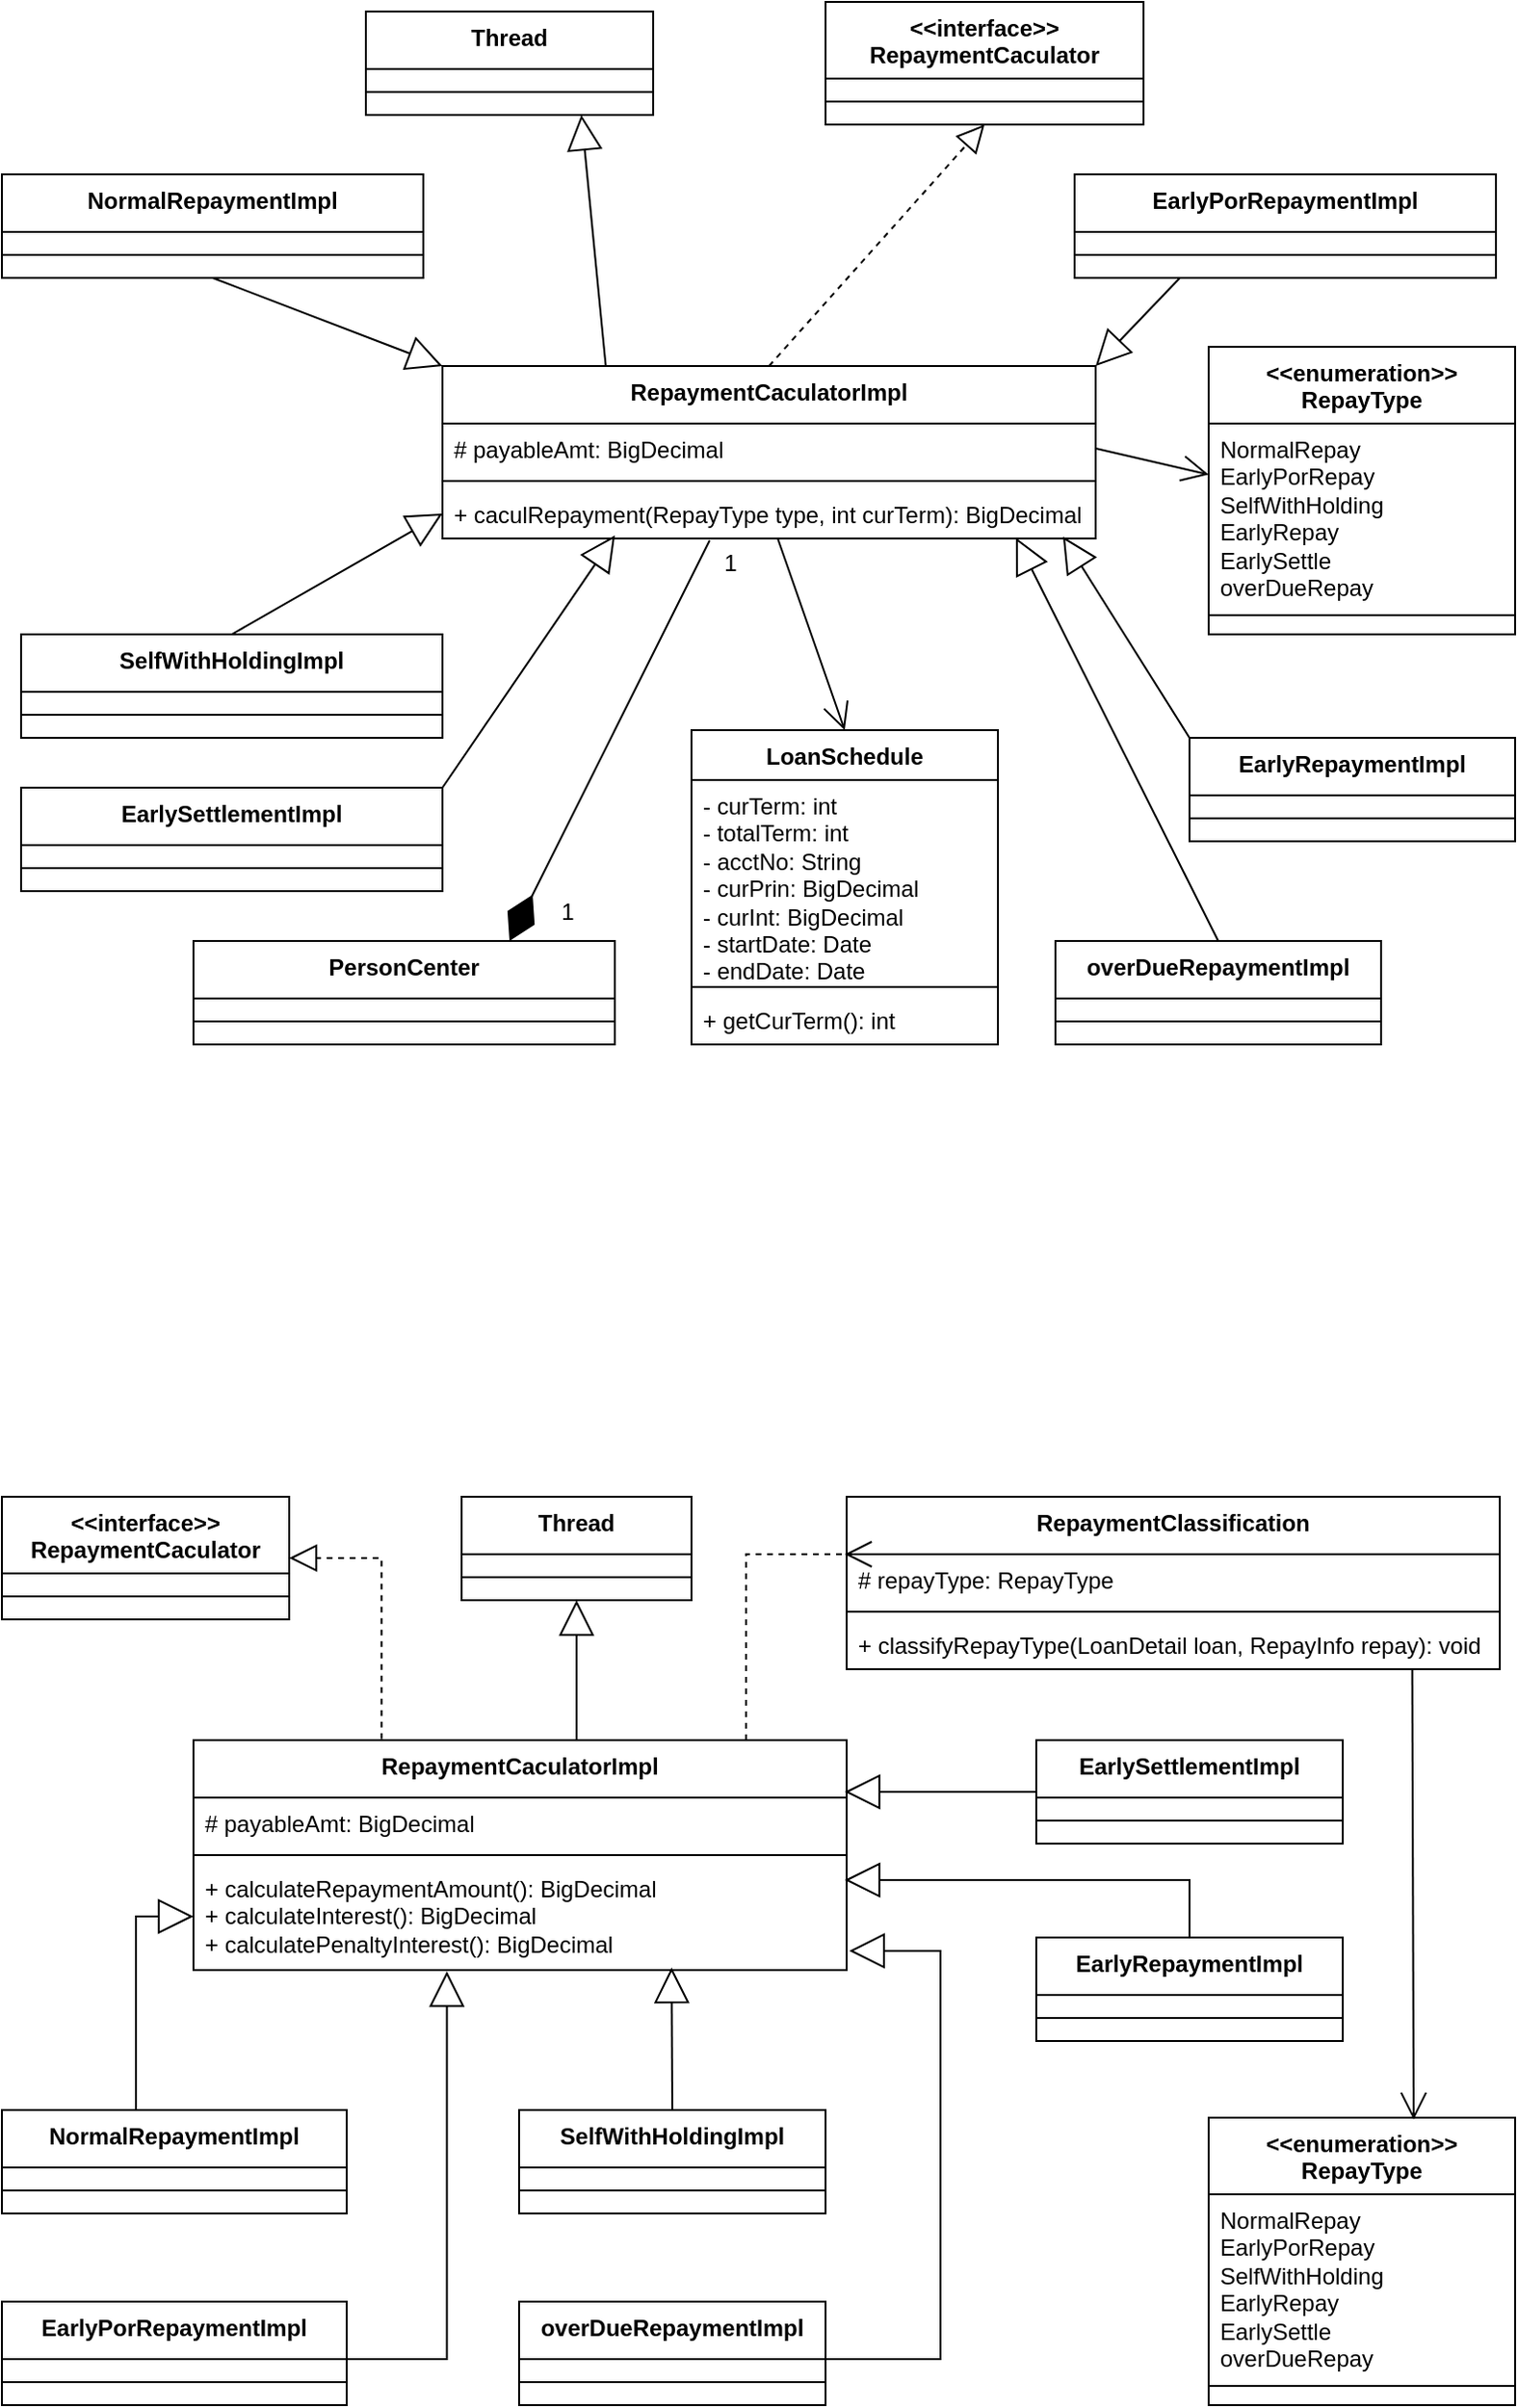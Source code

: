 <mxfile version="21.6.9" type="github">
  <diagram name="第 1 页" id="msRSFSVRgCXIsC6cDoeY">
    <mxGraphModel dx="1173" dy="772" grid="1" gridSize="10" guides="1" tooltips="1" connect="1" arrows="1" fold="1" page="1" pageScale="1" pageWidth="827" pageHeight="1169" math="0" shadow="0">
      <root>
        <mxCell id="0" />
        <mxCell id="1" parent="0" />
        <mxCell id="K-fMHy7U2ANHCIigTrM2-1" value="&amp;lt;&amp;lt;interface&amp;gt;&amp;gt;&lt;br&gt;RepaymentCaculator" style="swimlane;fontStyle=1;align=center;verticalAlign=top;childLayout=stackLayout;horizontal=1;startSize=40;horizontalStack=0;resizeParent=1;resizeParentMax=0;resizeLast=0;collapsible=1;marginBottom=0;whiteSpace=wrap;html=1;" parent="1" vertex="1">
          <mxGeometry x="450" y="50" width="166" height="64" as="geometry" />
        </mxCell>
        <mxCell id="K-fMHy7U2ANHCIigTrM2-2" value="" style="line;strokeWidth=1;fillColor=none;align=left;verticalAlign=middle;spacingTop=-1;spacingLeft=3;spacingRight=3;rotatable=0;labelPosition=right;points=[];portConstraint=eastwest;strokeColor=inherit;" parent="K-fMHy7U2ANHCIigTrM2-1" vertex="1">
          <mxGeometry y="40" width="166" height="24" as="geometry" />
        </mxCell>
        <mxCell id="K-fMHy7U2ANHCIigTrM2-4" value="NormalRepaymentImpl" style="swimlane;fontStyle=1;align=center;verticalAlign=top;childLayout=stackLayout;horizontal=1;startSize=30;horizontalStack=0;resizeParent=1;resizeParentMax=0;resizeLast=0;collapsible=1;marginBottom=0;whiteSpace=wrap;html=1;" parent="1" vertex="1">
          <mxGeometry x="20" y="140" width="220" height="54" as="geometry" />
        </mxCell>
        <mxCell id="K-fMHy7U2ANHCIigTrM2-5" value="" style="line;strokeWidth=1;fillColor=none;align=left;verticalAlign=middle;spacingTop=-1;spacingLeft=3;spacingRight=3;rotatable=0;labelPosition=right;points=[];portConstraint=eastwest;strokeColor=inherit;" parent="K-fMHy7U2ANHCIigTrM2-4" vertex="1">
          <mxGeometry y="30" width="220" height="24" as="geometry" />
        </mxCell>
        <mxCell id="K-fMHy7U2ANHCIigTrM2-6" value="EarlyRepaymentImpl" style="swimlane;fontStyle=1;align=center;verticalAlign=top;childLayout=stackLayout;horizontal=1;startSize=30;horizontalStack=0;resizeParent=1;resizeParentMax=0;resizeLast=0;collapsible=1;marginBottom=0;whiteSpace=wrap;html=1;" parent="1" vertex="1">
          <mxGeometry x="640" y="434" width="170" height="54" as="geometry" />
        </mxCell>
        <mxCell id="K-fMHy7U2ANHCIigTrM2-7" value="" style="line;strokeWidth=1;fillColor=none;align=left;verticalAlign=middle;spacingTop=-1;spacingLeft=3;spacingRight=3;rotatable=0;labelPosition=right;points=[];portConstraint=eastwest;strokeColor=inherit;" parent="K-fMHy7U2ANHCIigTrM2-6" vertex="1">
          <mxGeometry y="30" width="170" height="24" as="geometry" />
        </mxCell>
        <mxCell id="K-fMHy7U2ANHCIigTrM2-8" value="EarlyPorRepaymentImpl" style="swimlane;fontStyle=1;align=center;verticalAlign=top;childLayout=stackLayout;horizontal=1;startSize=30;horizontalStack=0;resizeParent=1;resizeParentMax=0;resizeLast=0;collapsible=1;marginBottom=0;whiteSpace=wrap;html=1;" parent="1" vertex="1">
          <mxGeometry x="580" y="140" width="220" height="54" as="geometry" />
        </mxCell>
        <mxCell id="K-fMHy7U2ANHCIigTrM2-9" value="" style="line;strokeWidth=1;fillColor=none;align=left;verticalAlign=middle;spacingTop=-1;spacingLeft=3;spacingRight=3;rotatable=0;labelPosition=right;points=[];portConstraint=eastwest;strokeColor=inherit;" parent="K-fMHy7U2ANHCIigTrM2-8" vertex="1">
          <mxGeometry y="30" width="220" height="24" as="geometry" />
        </mxCell>
        <mxCell id="K-fMHy7U2ANHCIigTrM2-18" value="RepaymentCaculatorImpl" style="swimlane;fontStyle=1;align=center;verticalAlign=top;childLayout=stackLayout;horizontal=1;startSize=30;horizontalStack=0;resizeParent=1;resizeParentMax=0;resizeLast=0;collapsible=1;marginBottom=0;whiteSpace=wrap;html=1;" parent="1" vertex="1">
          <mxGeometry x="250" y="240" width="341" height="90" as="geometry" />
        </mxCell>
        <mxCell id="K-fMHy7U2ANHCIigTrM2-19" value="# payableAmt: BigDecimal" style="text;strokeColor=none;fillColor=none;align=left;verticalAlign=top;spacingLeft=4;spacingRight=4;overflow=hidden;rotatable=0;points=[[0,0.5],[1,0.5]];portConstraint=eastwest;whiteSpace=wrap;html=1;" parent="K-fMHy7U2ANHCIigTrM2-18" vertex="1">
          <mxGeometry y="30" width="341" height="26" as="geometry" />
        </mxCell>
        <mxCell id="K-fMHy7U2ANHCIigTrM2-20" value="" style="line;strokeWidth=1;fillColor=none;align=left;verticalAlign=middle;spacingTop=-1;spacingLeft=3;spacingRight=3;rotatable=0;labelPosition=right;points=[];portConstraint=eastwest;strokeColor=inherit;" parent="K-fMHy7U2ANHCIigTrM2-18" vertex="1">
          <mxGeometry y="56" width="341" height="8" as="geometry" />
        </mxCell>
        <mxCell id="K-fMHy7U2ANHCIigTrM2-21" value="+ caculRepayment(RepayType type, int curTerm): BigDecimal" style="text;strokeColor=none;fillColor=none;align=left;verticalAlign=top;spacingLeft=4;spacingRight=4;overflow=hidden;rotatable=0;points=[[0,0.5],[1,0.5]];portConstraint=eastwest;whiteSpace=wrap;html=1;" parent="K-fMHy7U2ANHCIigTrM2-18" vertex="1">
          <mxGeometry y="64" width="341" height="26" as="geometry" />
        </mxCell>
        <mxCell id="K-fMHy7U2ANHCIigTrM2-22" value="" style="endArrow=block;dashed=1;endFill=0;endSize=12;html=1;rounded=0;exitX=0.5;exitY=0;exitDx=0;exitDy=0;entryX=0.5;entryY=1;entryDx=0;entryDy=0;" parent="1" source="K-fMHy7U2ANHCIigTrM2-18" target="K-fMHy7U2ANHCIigTrM2-1" edge="1">
          <mxGeometry width="160" relative="1" as="geometry">
            <mxPoint x="510" y="150" as="sourcePoint" />
            <mxPoint x="670" y="150" as="targetPoint" />
          </mxGeometry>
        </mxCell>
        <mxCell id="K-fMHy7U2ANHCIigTrM2-23" value="EarlySettlementImpl" style="swimlane;fontStyle=1;align=center;verticalAlign=top;childLayout=stackLayout;horizontal=1;startSize=30;horizontalStack=0;resizeParent=1;resizeParentMax=0;resizeLast=0;collapsible=1;marginBottom=0;whiteSpace=wrap;html=1;" parent="1" vertex="1">
          <mxGeometry x="30" y="460" width="220" height="54" as="geometry" />
        </mxCell>
        <mxCell id="K-fMHy7U2ANHCIigTrM2-24" value="" style="line;strokeWidth=1;fillColor=none;align=left;verticalAlign=middle;spacingTop=-1;spacingLeft=3;spacingRight=3;rotatable=0;labelPosition=right;points=[];portConstraint=eastwest;strokeColor=inherit;" parent="K-fMHy7U2ANHCIigTrM2-23" vertex="1">
          <mxGeometry y="30" width="220" height="24" as="geometry" />
        </mxCell>
        <mxCell id="K-fMHy7U2ANHCIigTrM2-25" value="overDueRepaymentImpl" style="swimlane;fontStyle=1;align=center;verticalAlign=top;childLayout=stackLayout;horizontal=1;startSize=30;horizontalStack=0;resizeParent=1;resizeParentMax=0;resizeLast=0;collapsible=1;marginBottom=0;whiteSpace=wrap;html=1;" parent="1" vertex="1">
          <mxGeometry x="570" y="540" width="170" height="54" as="geometry" />
        </mxCell>
        <mxCell id="K-fMHy7U2ANHCIigTrM2-26" value="" style="line;strokeWidth=1;fillColor=none;align=left;verticalAlign=middle;spacingTop=-1;spacingLeft=3;spacingRight=3;rotatable=0;labelPosition=right;points=[];portConstraint=eastwest;strokeColor=inherit;" parent="K-fMHy7U2ANHCIigTrM2-25" vertex="1">
          <mxGeometry y="30" width="170" height="24" as="geometry" />
        </mxCell>
        <mxCell id="K-fMHy7U2ANHCIigTrM2-27" value="SelfWithHoldingImpl" style="swimlane;fontStyle=1;align=center;verticalAlign=top;childLayout=stackLayout;horizontal=1;startSize=30;horizontalStack=0;resizeParent=1;resizeParentMax=0;resizeLast=0;collapsible=1;marginBottom=0;whiteSpace=wrap;html=1;" parent="1" vertex="1">
          <mxGeometry x="30" y="380" width="220" height="54" as="geometry" />
        </mxCell>
        <mxCell id="K-fMHy7U2ANHCIigTrM2-28" value="" style="line;strokeWidth=1;fillColor=none;align=left;verticalAlign=middle;spacingTop=-1;spacingLeft=3;spacingRight=3;rotatable=0;labelPosition=right;points=[];portConstraint=eastwest;strokeColor=inherit;" parent="K-fMHy7U2ANHCIigTrM2-27" vertex="1">
          <mxGeometry y="30" width="220" height="24" as="geometry" />
        </mxCell>
        <mxCell id="K-fMHy7U2ANHCIigTrM2-29" value="&lt;b style=&quot;border-color: var(--border-color);&quot;&gt;&amp;lt;&amp;lt;enumeration&amp;gt;&amp;gt;&lt;br style=&quot;border-color: var(--border-color);&quot;&gt;RepayType&lt;br&gt;&lt;/b&gt;" style="swimlane;fontStyle=1;align=center;verticalAlign=top;childLayout=stackLayout;horizontal=1;startSize=40;horizontalStack=0;resizeParent=1;resizeParentMax=0;resizeLast=0;collapsible=1;marginBottom=0;whiteSpace=wrap;html=1;" parent="1" vertex="1">
          <mxGeometry x="650" y="230" width="160" height="150" as="geometry" />
        </mxCell>
        <mxCell id="K-fMHy7U2ANHCIigTrM2-30" value="NormalRepay&lt;br&gt;EarlyPorRepay&lt;br&gt;SelfWithHolding&lt;br&gt;EarlyRepay&lt;br&gt;EarlySettle&lt;br&gt;overDueRepay" style="text;strokeColor=none;fillColor=none;align=left;verticalAlign=top;spacingLeft=4;spacingRight=4;overflow=hidden;rotatable=0;points=[[0,0.5],[1,0.5]];portConstraint=eastwest;whiteSpace=wrap;html=1;" parent="K-fMHy7U2ANHCIigTrM2-29" vertex="1">
          <mxGeometry y="40" width="160" height="90" as="geometry" />
        </mxCell>
        <mxCell id="K-fMHy7U2ANHCIigTrM2-31" value="" style="line;strokeWidth=1;fillColor=none;align=left;verticalAlign=middle;spacingTop=-1;spacingLeft=3;spacingRight=3;rotatable=0;labelPosition=right;points=[];portConstraint=eastwest;strokeColor=inherit;" parent="K-fMHy7U2ANHCIigTrM2-29" vertex="1">
          <mxGeometry y="130" width="160" height="20" as="geometry" />
        </mxCell>
        <mxCell id="K-fMHy7U2ANHCIigTrM2-32" value="" style="endArrow=open;endFill=1;endSize=12;html=1;rounded=0;exitX=1;exitY=0.5;exitDx=0;exitDy=0;" parent="1" source="K-fMHy7U2ANHCIigTrM2-19" target="K-fMHy7U2ANHCIigTrM2-30" edge="1">
          <mxGeometry width="160" relative="1" as="geometry">
            <mxPoint x="540" y="220" as="sourcePoint" />
            <mxPoint x="700" y="220" as="targetPoint" />
          </mxGeometry>
        </mxCell>
        <mxCell id="K-fMHy7U2ANHCIigTrM2-33" value="" style="endArrow=block;endSize=16;endFill=0;html=1;rounded=0;exitX=0.5;exitY=1;exitDx=0;exitDy=0;entryX=0;entryY=0;entryDx=0;entryDy=0;" parent="1" source="K-fMHy7U2ANHCIigTrM2-4" target="K-fMHy7U2ANHCIigTrM2-18" edge="1">
          <mxGeometry width="160" relative="1" as="geometry">
            <mxPoint x="100" y="220" as="sourcePoint" />
            <mxPoint x="260" y="220" as="targetPoint" />
          </mxGeometry>
        </mxCell>
        <mxCell id="K-fMHy7U2ANHCIigTrM2-34" value="" style="endArrow=block;endSize=16;endFill=0;html=1;rounded=0;exitX=0.25;exitY=1;exitDx=0;exitDy=0;entryX=1;entryY=0;entryDx=0;entryDy=0;" parent="1" source="K-fMHy7U2ANHCIigTrM2-8" target="K-fMHy7U2ANHCIigTrM2-18" edge="1">
          <mxGeometry width="160" relative="1" as="geometry">
            <mxPoint x="440" y="184" as="sourcePoint" />
            <mxPoint x="560" y="230" as="targetPoint" />
          </mxGeometry>
        </mxCell>
        <mxCell id="K-fMHy7U2ANHCIigTrM2-35" value="" style="endArrow=block;endSize=16;endFill=0;html=1;rounded=0;exitX=0.5;exitY=0;exitDx=0;exitDy=0;entryX=0;entryY=0.5;entryDx=0;entryDy=0;" parent="1" source="K-fMHy7U2ANHCIigTrM2-27" target="K-fMHy7U2ANHCIigTrM2-21" edge="1">
          <mxGeometry width="160" relative="1" as="geometry">
            <mxPoint x="120" y="300" as="sourcePoint" />
            <mxPoint x="240" y="346" as="targetPoint" />
          </mxGeometry>
        </mxCell>
        <mxCell id="K-fMHy7U2ANHCIigTrM2-36" value="" style="endArrow=block;endSize=16;endFill=0;html=1;rounded=0;exitX=0;exitY=0;exitDx=0;exitDy=0;entryX=0.95;entryY=0.962;entryDx=0;entryDy=0;entryPerimeter=0;" parent="1" source="K-fMHy7U2ANHCIigTrM2-6" target="K-fMHy7U2ANHCIigTrM2-21" edge="1">
          <mxGeometry width="160" relative="1" as="geometry">
            <mxPoint x="460" y="423" as="sourcePoint" />
            <mxPoint x="570" y="370" as="targetPoint" />
          </mxGeometry>
        </mxCell>
        <mxCell id="K-fMHy7U2ANHCIigTrM2-37" value="" style="endArrow=block;endSize=16;endFill=0;html=1;rounded=0;exitX=1;exitY=0;exitDx=0;exitDy=0;entryX=0.264;entryY=0.936;entryDx=0;entryDy=0;entryPerimeter=0;" parent="1" source="K-fMHy7U2ANHCIigTrM2-23" target="K-fMHy7U2ANHCIigTrM2-21" edge="1">
          <mxGeometry width="160" relative="1" as="geometry">
            <mxPoint x="306" y="494" as="sourcePoint" />
            <mxPoint x="340" y="340" as="targetPoint" />
          </mxGeometry>
        </mxCell>
        <mxCell id="K-fMHy7U2ANHCIigTrM2-38" value="" style="endArrow=block;endSize=16;endFill=0;html=1;rounded=0;exitX=0.5;exitY=0;exitDx=0;exitDy=0;entryX=0.878;entryY=0.987;entryDx=0;entryDy=0;entryPerimeter=0;" parent="1" source="K-fMHy7U2ANHCIigTrM2-25" target="K-fMHy7U2ANHCIigTrM2-21" edge="1">
          <mxGeometry width="160" relative="1" as="geometry">
            <mxPoint x="560" y="490" as="sourcePoint" />
            <mxPoint x="464" y="340" as="targetPoint" />
          </mxGeometry>
        </mxCell>
        <mxCell id="K-fMHy7U2ANHCIigTrM2-43" value="Thread" style="swimlane;fontStyle=1;align=center;verticalAlign=top;childLayout=stackLayout;horizontal=1;startSize=30;horizontalStack=0;resizeParent=1;resizeParentMax=0;resizeLast=0;collapsible=1;marginBottom=0;whiteSpace=wrap;html=1;" parent="1" vertex="1">
          <mxGeometry x="210" y="55" width="150" height="54" as="geometry" />
        </mxCell>
        <mxCell id="K-fMHy7U2ANHCIigTrM2-44" value="" style="line;strokeWidth=1;fillColor=none;align=left;verticalAlign=middle;spacingTop=-1;spacingLeft=3;spacingRight=3;rotatable=0;labelPosition=right;points=[];portConstraint=eastwest;strokeColor=inherit;" parent="K-fMHy7U2ANHCIigTrM2-43" vertex="1">
          <mxGeometry y="30" width="150" height="24" as="geometry" />
        </mxCell>
        <mxCell id="K-fMHy7U2ANHCIigTrM2-45" value="" style="endArrow=block;endSize=16;endFill=0;html=1;rounded=0;exitX=0.25;exitY=0;exitDx=0;exitDy=0;entryX=0.75;entryY=1;entryDx=0;entryDy=0;" parent="1" source="K-fMHy7U2ANHCIigTrM2-18" target="K-fMHy7U2ANHCIigTrM2-43" edge="1">
          <mxGeometry width="160" relative="1" as="geometry">
            <mxPoint x="294" y="150" as="sourcePoint" />
            <mxPoint x="414" y="196" as="targetPoint" />
          </mxGeometry>
        </mxCell>
        <mxCell id="K-fMHy7U2ANHCIigTrM2-46" value="PersonCenter" style="swimlane;fontStyle=1;align=center;verticalAlign=top;childLayout=stackLayout;horizontal=1;startSize=30;horizontalStack=0;resizeParent=1;resizeParentMax=0;resizeLast=0;collapsible=1;marginBottom=0;whiteSpace=wrap;html=1;" parent="1" vertex="1">
          <mxGeometry x="120" y="540" width="220" height="54" as="geometry" />
        </mxCell>
        <mxCell id="K-fMHy7U2ANHCIigTrM2-47" value="" style="line;strokeWidth=1;fillColor=none;align=left;verticalAlign=middle;spacingTop=-1;spacingLeft=3;spacingRight=3;rotatable=0;labelPosition=right;points=[];portConstraint=eastwest;strokeColor=inherit;" parent="K-fMHy7U2ANHCIigTrM2-46" vertex="1">
          <mxGeometry y="30" width="220" height="24" as="geometry" />
        </mxCell>
        <mxCell id="K-fMHy7U2ANHCIigTrM2-48" value="" style="endArrow=diamondThin;endFill=1;endSize=24;html=1;rounded=0;exitX=0.409;exitY=1.038;exitDx=0;exitDy=0;exitPerimeter=0;entryX=0.75;entryY=0;entryDx=0;entryDy=0;" parent="1" source="K-fMHy7U2ANHCIigTrM2-21" target="K-fMHy7U2ANHCIigTrM2-46" edge="1">
          <mxGeometry width="160" relative="1" as="geometry">
            <mxPoint x="370" y="450" as="sourcePoint" />
            <mxPoint x="530" y="450" as="targetPoint" />
          </mxGeometry>
        </mxCell>
        <mxCell id="K-fMHy7U2ANHCIigTrM2-49" value="1" style="text;html=1;align=center;verticalAlign=middle;resizable=0;points=[];autosize=1;strokeColor=none;fillColor=none;" parent="1" vertex="1">
          <mxGeometry x="385" y="328" width="30" height="30" as="geometry" />
        </mxCell>
        <mxCell id="K-fMHy7U2ANHCIigTrM2-50" value="1" style="text;html=1;align=center;verticalAlign=middle;resizable=0;points=[];autosize=1;strokeColor=none;fillColor=none;" parent="1" vertex="1">
          <mxGeometry x="300" y="510" width="30" height="30" as="geometry" />
        </mxCell>
        <mxCell id="K-fMHy7U2ANHCIigTrM2-51" value="LoanSchedule" style="swimlane;fontStyle=1;align=center;verticalAlign=top;childLayout=stackLayout;horizontal=1;startSize=26;horizontalStack=0;resizeParent=1;resizeParentMax=0;resizeLast=0;collapsible=1;marginBottom=0;whiteSpace=wrap;html=1;" parent="1" vertex="1">
          <mxGeometry x="380" y="430" width="160" height="164" as="geometry" />
        </mxCell>
        <mxCell id="K-fMHy7U2ANHCIigTrM2-52" value="- curTerm: int&lt;br&gt;- totalTerm: int&lt;br&gt;- acctNo: String&lt;br&gt;- curPrin: BigDecimal&lt;br&gt;- curInt: BigDecimal&lt;br&gt;- startDate: Date&lt;br&gt;- endDate: Date" style="text;strokeColor=none;fillColor=none;align=left;verticalAlign=top;spacingLeft=4;spacingRight=4;overflow=hidden;rotatable=0;points=[[0,0.5],[1,0.5]];portConstraint=eastwest;whiteSpace=wrap;html=1;" parent="K-fMHy7U2ANHCIigTrM2-51" vertex="1">
          <mxGeometry y="26" width="160" height="104" as="geometry" />
        </mxCell>
        <mxCell id="K-fMHy7U2ANHCIigTrM2-53" value="" style="line;strokeWidth=1;fillColor=none;align=left;verticalAlign=middle;spacingTop=-1;spacingLeft=3;spacingRight=3;rotatable=0;labelPosition=right;points=[];portConstraint=eastwest;strokeColor=inherit;" parent="K-fMHy7U2ANHCIigTrM2-51" vertex="1">
          <mxGeometry y="130" width="160" height="8" as="geometry" />
        </mxCell>
        <mxCell id="K-fMHy7U2ANHCIigTrM2-54" value="+ getCurTerm(): int&amp;nbsp;" style="text;strokeColor=none;fillColor=none;align=left;verticalAlign=top;spacingLeft=4;spacingRight=4;overflow=hidden;rotatable=0;points=[[0,0.5],[1,0.5]];portConstraint=eastwest;whiteSpace=wrap;html=1;" parent="K-fMHy7U2ANHCIigTrM2-51" vertex="1">
          <mxGeometry y="138" width="160" height="26" as="geometry" />
        </mxCell>
        <mxCell id="K-fMHy7U2ANHCIigTrM2-55" value="" style="endArrow=open;endFill=1;endSize=12;html=1;rounded=0;entryX=0.5;entryY=0;entryDx=0;entryDy=0;" parent="1" source="K-fMHy7U2ANHCIigTrM2-21" target="K-fMHy7U2ANHCIigTrM2-51" edge="1">
          <mxGeometry width="160" relative="1" as="geometry">
            <mxPoint x="601" y="293" as="sourcePoint" />
            <mxPoint x="660" y="307" as="targetPoint" />
          </mxGeometry>
        </mxCell>
        <mxCell id="qpM9JIDX2YIRw8zx65xc-1" value="&amp;lt;&amp;lt;interface&amp;gt;&amp;gt;&lt;br&gt;RepaymentCaculator" style="swimlane;fontStyle=1;align=center;verticalAlign=top;childLayout=stackLayout;horizontal=1;startSize=40;horizontalStack=0;resizeParent=1;resizeParentMax=0;resizeLast=0;collapsible=1;marginBottom=0;whiteSpace=wrap;html=1;" vertex="1" parent="1">
          <mxGeometry x="20" y="830" width="150" height="64" as="geometry" />
        </mxCell>
        <mxCell id="qpM9JIDX2YIRw8zx65xc-2" value="" style="line;strokeWidth=1;fillColor=none;align=left;verticalAlign=middle;spacingTop=-1;spacingLeft=3;spacingRight=3;rotatable=0;labelPosition=right;points=[];portConstraint=eastwest;strokeColor=inherit;" vertex="1" parent="qpM9JIDX2YIRw8zx65xc-1">
          <mxGeometry y="40" width="150" height="24" as="geometry" />
        </mxCell>
        <mxCell id="qpM9JIDX2YIRw8zx65xc-3" value="RepaymentCaculatorImpl" style="swimlane;fontStyle=1;align=center;verticalAlign=top;childLayout=stackLayout;horizontal=1;startSize=30;horizontalStack=0;resizeParent=1;resizeParentMax=0;resizeLast=0;collapsible=1;marginBottom=0;whiteSpace=wrap;html=1;" vertex="1" parent="1">
          <mxGeometry x="120" y="957" width="341" height="120" as="geometry" />
        </mxCell>
        <mxCell id="qpM9JIDX2YIRw8zx65xc-4" value="# payableAmt: BigDecimal" style="text;strokeColor=none;fillColor=none;align=left;verticalAlign=top;spacingLeft=4;spacingRight=4;overflow=hidden;rotatable=0;points=[[0,0.5],[1,0.5]];portConstraint=eastwest;whiteSpace=wrap;html=1;" vertex="1" parent="qpM9JIDX2YIRw8zx65xc-3">
          <mxGeometry y="30" width="341" height="26" as="geometry" />
        </mxCell>
        <mxCell id="qpM9JIDX2YIRw8zx65xc-5" value="" style="line;strokeWidth=1;fillColor=none;align=left;verticalAlign=middle;spacingTop=-1;spacingLeft=3;spacingRight=3;rotatable=0;labelPosition=right;points=[];portConstraint=eastwest;strokeColor=inherit;" vertex="1" parent="qpM9JIDX2YIRw8zx65xc-3">
          <mxGeometry y="56" width="341" height="8" as="geometry" />
        </mxCell>
        <mxCell id="qpM9JIDX2YIRw8zx65xc-6" value="+&amp;nbsp;calculateRepaymentAmount(): BigDecimal&lt;br&gt;+ calculateInterest(): BigDecimal&lt;br&gt;+ calculatePenaltyInterest(): BigDecimal" style="text;strokeColor=none;fillColor=none;align=left;verticalAlign=top;spacingLeft=4;spacingRight=4;overflow=hidden;rotatable=0;points=[[0,0.5],[1,0.5]];portConstraint=eastwest;whiteSpace=wrap;html=1;" vertex="1" parent="qpM9JIDX2YIRw8zx65xc-3">
          <mxGeometry y="64" width="341" height="56" as="geometry" />
        </mxCell>
        <mxCell id="qpM9JIDX2YIRw8zx65xc-7" value="Thread" style="swimlane;fontStyle=1;align=center;verticalAlign=top;childLayout=stackLayout;horizontal=1;startSize=30;horizontalStack=0;resizeParent=1;resizeParentMax=0;resizeLast=0;collapsible=1;marginBottom=0;whiteSpace=wrap;html=1;" vertex="1" parent="1">
          <mxGeometry x="260" y="830" width="120" height="54" as="geometry" />
        </mxCell>
        <mxCell id="qpM9JIDX2YIRw8zx65xc-8" value="" style="line;strokeWidth=1;fillColor=none;align=left;verticalAlign=middle;spacingTop=-1;spacingLeft=3;spacingRight=3;rotatable=0;labelPosition=right;points=[];portConstraint=eastwest;strokeColor=inherit;" vertex="1" parent="qpM9JIDX2YIRw8zx65xc-7">
          <mxGeometry y="30" width="120" height="24" as="geometry" />
        </mxCell>
        <mxCell id="qpM9JIDX2YIRw8zx65xc-11" value="" style="endArrow=block;dashed=1;endFill=0;endSize=12;html=1;rounded=0;exitX=0.288;exitY=-0.005;exitDx=0;exitDy=0;exitPerimeter=0;entryX=1;entryY=0.5;entryDx=0;entryDy=0;edgeStyle=orthogonalEdgeStyle;" edge="1" parent="1" source="qpM9JIDX2YIRw8zx65xc-3" target="qpM9JIDX2YIRw8zx65xc-1">
          <mxGeometry width="160" relative="1" as="geometry">
            <mxPoint x="240" y="890" as="sourcePoint" />
            <mxPoint x="400" y="890" as="targetPoint" />
          </mxGeometry>
        </mxCell>
        <mxCell id="qpM9JIDX2YIRw8zx65xc-12" value="" style="endArrow=block;endSize=16;endFill=0;html=1;rounded=0;exitX=0.5;exitY=0;exitDx=0;exitDy=0;entryX=0.5;entryY=1;entryDx=0;entryDy=0;" edge="1" parent="1" target="qpM9JIDX2YIRw8zx65xc-7">
          <mxGeometry width="160" relative="1" as="geometry">
            <mxPoint x="320" y="957" as="sourcePoint" />
            <mxPoint x="319.5" y="904" as="targetPoint" />
          </mxGeometry>
        </mxCell>
        <mxCell id="qpM9JIDX2YIRw8zx65xc-16" value="RepaymentClassification" style="swimlane;fontStyle=1;align=center;verticalAlign=top;childLayout=stackLayout;horizontal=1;startSize=30;horizontalStack=0;resizeParent=1;resizeParentMax=0;resizeLast=0;collapsible=1;marginBottom=0;whiteSpace=wrap;html=1;" vertex="1" parent="1">
          <mxGeometry x="461" y="830" width="341" height="90" as="geometry" />
        </mxCell>
        <mxCell id="qpM9JIDX2YIRw8zx65xc-17" value="# repayType: RepayType" style="text;strokeColor=none;fillColor=none;align=left;verticalAlign=top;spacingLeft=4;spacingRight=4;overflow=hidden;rotatable=0;points=[[0,0.5],[1,0.5]];portConstraint=eastwest;whiteSpace=wrap;html=1;" vertex="1" parent="qpM9JIDX2YIRw8zx65xc-16">
          <mxGeometry y="30" width="341" height="26" as="geometry" />
        </mxCell>
        <mxCell id="qpM9JIDX2YIRw8zx65xc-18" value="" style="line;strokeWidth=1;fillColor=none;align=left;verticalAlign=middle;spacingTop=-1;spacingLeft=3;spacingRight=3;rotatable=0;labelPosition=right;points=[];portConstraint=eastwest;strokeColor=inherit;" vertex="1" parent="qpM9JIDX2YIRw8zx65xc-16">
          <mxGeometry y="56" width="341" height="8" as="geometry" />
        </mxCell>
        <mxCell id="qpM9JIDX2YIRw8zx65xc-19" value="+ classifyRepayType(LoanDetail loan, RepayInfo repay): void&amp;nbsp;" style="text;strokeColor=none;fillColor=none;align=left;verticalAlign=top;spacingLeft=4;spacingRight=4;overflow=hidden;rotatable=0;points=[[0,0.5],[1,0.5]];portConstraint=eastwest;whiteSpace=wrap;html=1;" vertex="1" parent="qpM9JIDX2YIRw8zx65xc-16">
          <mxGeometry y="64" width="341" height="26" as="geometry" />
        </mxCell>
        <mxCell id="qpM9JIDX2YIRw8zx65xc-20" value="" style="endArrow=open;endSize=12;dashed=1;html=1;rounded=0;exitX=0.846;exitY=0;exitDx=0;exitDy=0;exitPerimeter=0;edgeStyle=orthogonalEdgeStyle;" edge="1" parent="1" source="qpM9JIDX2YIRw8zx65xc-3">
          <mxGeometry width="160" relative="1" as="geometry">
            <mxPoint x="380" y="920" as="sourcePoint" />
            <mxPoint x="460" y="860" as="targetPoint" />
            <Array as="points">
              <mxPoint x="409" y="860" />
              <mxPoint x="461" y="860" />
            </Array>
          </mxGeometry>
        </mxCell>
        <mxCell id="qpM9JIDX2YIRw8zx65xc-21" value="&lt;b style=&quot;border-color: var(--border-color);&quot;&gt;&amp;lt;&amp;lt;enumeration&amp;gt;&amp;gt;&lt;br style=&quot;border-color: var(--border-color);&quot;&gt;RepayType&lt;br&gt;&lt;/b&gt;" style="swimlane;fontStyle=1;align=center;verticalAlign=top;childLayout=stackLayout;horizontal=1;startSize=40;horizontalStack=0;resizeParent=1;resizeParentMax=0;resizeLast=0;collapsible=1;marginBottom=0;whiteSpace=wrap;html=1;" vertex="1" parent="1">
          <mxGeometry x="650" y="1154" width="160" height="150" as="geometry" />
        </mxCell>
        <mxCell id="qpM9JIDX2YIRw8zx65xc-22" value="NormalRepay&lt;br&gt;EarlyPorRepay&lt;br&gt;SelfWithHolding&lt;br&gt;EarlyRepay&lt;br&gt;EarlySettle&lt;br&gt;overDueRepay" style="text;strokeColor=none;fillColor=none;align=left;verticalAlign=top;spacingLeft=4;spacingRight=4;overflow=hidden;rotatable=0;points=[[0,0.5],[1,0.5]];portConstraint=eastwest;whiteSpace=wrap;html=1;" vertex="1" parent="qpM9JIDX2YIRw8zx65xc-21">
          <mxGeometry y="40" width="160" height="90" as="geometry" />
        </mxCell>
        <mxCell id="qpM9JIDX2YIRw8zx65xc-23" value="" style="line;strokeWidth=1;fillColor=none;align=left;verticalAlign=middle;spacingTop=-1;spacingLeft=3;spacingRight=3;rotatable=0;labelPosition=right;points=[];portConstraint=eastwest;strokeColor=inherit;" vertex="1" parent="qpM9JIDX2YIRw8zx65xc-21">
          <mxGeometry y="130" width="160" height="20" as="geometry" />
        </mxCell>
        <mxCell id="qpM9JIDX2YIRw8zx65xc-25" value="NormalRepaymentImpl" style="swimlane;fontStyle=1;align=center;verticalAlign=top;childLayout=stackLayout;horizontal=1;startSize=30;horizontalStack=0;resizeParent=1;resizeParentMax=0;resizeLast=0;collapsible=1;marginBottom=0;whiteSpace=wrap;html=1;" vertex="1" parent="1">
          <mxGeometry x="20" y="1150" width="180" height="54" as="geometry" />
        </mxCell>
        <mxCell id="qpM9JIDX2YIRw8zx65xc-26" value="" style="line;strokeWidth=1;fillColor=none;align=left;verticalAlign=middle;spacingTop=-1;spacingLeft=3;spacingRight=3;rotatable=0;labelPosition=right;points=[];portConstraint=eastwest;strokeColor=inherit;" vertex="1" parent="qpM9JIDX2YIRw8zx65xc-25">
          <mxGeometry y="30" width="180" height="24" as="geometry" />
        </mxCell>
        <mxCell id="qpM9JIDX2YIRw8zx65xc-27" value="" style="endArrow=block;endSize=16;endFill=0;html=1;rounded=0;entryX=0;entryY=0.5;entryDx=0;entryDy=0;edgeStyle=orthogonalEdgeStyle;" edge="1" parent="1" target="qpM9JIDX2YIRw8zx65xc-6">
          <mxGeometry width="160" relative="1" as="geometry">
            <mxPoint x="90" y="1150" as="sourcePoint" />
            <mxPoint x="300" y="1110" as="targetPoint" />
            <Array as="points">
              <mxPoint x="90" y="1150" />
              <mxPoint x="90" y="1049" />
            </Array>
          </mxGeometry>
        </mxCell>
        <mxCell id="qpM9JIDX2YIRw8zx65xc-28" value="EarlyPorRepaymentImpl" style="swimlane;fontStyle=1;align=center;verticalAlign=top;childLayout=stackLayout;horizontal=1;startSize=30;horizontalStack=0;resizeParent=1;resizeParentMax=0;resizeLast=0;collapsible=1;marginBottom=0;whiteSpace=wrap;html=1;" vertex="1" parent="1">
          <mxGeometry x="20" y="1250" width="180" height="54" as="geometry" />
        </mxCell>
        <mxCell id="qpM9JIDX2YIRw8zx65xc-29" value="" style="line;strokeWidth=1;fillColor=none;align=left;verticalAlign=middle;spacingTop=-1;spacingLeft=3;spacingRight=3;rotatable=0;labelPosition=right;points=[];portConstraint=eastwest;strokeColor=inherit;" vertex="1" parent="qpM9JIDX2YIRw8zx65xc-28">
          <mxGeometry y="30" width="180" height="24" as="geometry" />
        </mxCell>
        <mxCell id="qpM9JIDX2YIRw8zx65xc-30" value="" style="endArrow=block;endSize=16;endFill=0;html=1;rounded=0;entryX=0.388;entryY=1.011;entryDx=0;entryDy=0;entryPerimeter=0;edgeStyle=orthogonalEdgeStyle;exitX=1;exitY=0.5;exitDx=0;exitDy=0;" edge="1" parent="1" source="qpM9JIDX2YIRw8zx65xc-28" target="qpM9JIDX2YIRw8zx65xc-6">
          <mxGeometry width="160" relative="1" as="geometry">
            <mxPoint x="210" y="1280" as="sourcePoint" />
            <mxPoint x="370" y="1280" as="targetPoint" />
            <Array as="points">
              <mxPoint x="200" y="1280" />
              <mxPoint x="252" y="1280" />
            </Array>
          </mxGeometry>
        </mxCell>
        <mxCell id="qpM9JIDX2YIRw8zx65xc-31" value="SelfWithHoldingImpl" style="swimlane;fontStyle=1;align=center;verticalAlign=top;childLayout=stackLayout;horizontal=1;startSize=30;horizontalStack=0;resizeParent=1;resizeParentMax=0;resizeLast=0;collapsible=1;marginBottom=0;whiteSpace=wrap;html=1;" vertex="1" parent="1">
          <mxGeometry x="290" y="1150" width="160" height="54" as="geometry" />
        </mxCell>
        <mxCell id="qpM9JIDX2YIRw8zx65xc-32" value="" style="line;strokeWidth=1;fillColor=none;align=left;verticalAlign=middle;spacingTop=-1;spacingLeft=3;spacingRight=3;rotatable=0;labelPosition=right;points=[];portConstraint=eastwest;strokeColor=inherit;" vertex="1" parent="qpM9JIDX2YIRw8zx65xc-31">
          <mxGeometry y="30" width="160" height="24" as="geometry" />
        </mxCell>
        <mxCell id="qpM9JIDX2YIRw8zx65xc-33" value="" style="endArrow=block;endSize=16;endFill=0;html=1;rounded=0;exitX=0.5;exitY=0;exitDx=0;exitDy=0;entryX=0.732;entryY=0.976;entryDx=0;entryDy=0;entryPerimeter=0;" edge="1" parent="1" source="qpM9JIDX2YIRw8zx65xc-31" target="qpM9JIDX2YIRw8zx65xc-6">
          <mxGeometry width="160" relative="1" as="geometry">
            <mxPoint x="320" y="1120" as="sourcePoint" />
            <mxPoint x="480" y="1120" as="targetPoint" />
          </mxGeometry>
        </mxCell>
        <mxCell id="qpM9JIDX2YIRw8zx65xc-34" value="EarlySettlementImpl" style="swimlane;fontStyle=1;align=center;verticalAlign=top;childLayout=stackLayout;horizontal=1;startSize=30;horizontalStack=0;resizeParent=1;resizeParentMax=0;resizeLast=0;collapsible=1;marginBottom=0;whiteSpace=wrap;html=1;" vertex="1" parent="1">
          <mxGeometry x="560" y="957" width="160" height="54" as="geometry" />
        </mxCell>
        <mxCell id="qpM9JIDX2YIRw8zx65xc-35" value="" style="line;strokeWidth=1;fillColor=none;align=left;verticalAlign=middle;spacingTop=-1;spacingLeft=3;spacingRight=3;rotatable=0;labelPosition=right;points=[];portConstraint=eastwest;strokeColor=inherit;" vertex="1" parent="qpM9JIDX2YIRw8zx65xc-34">
          <mxGeometry y="30" width="160" height="24" as="geometry" />
        </mxCell>
        <mxCell id="qpM9JIDX2YIRw8zx65xc-37" value="overDueRepaymentImpl" style="swimlane;fontStyle=1;align=center;verticalAlign=top;childLayout=stackLayout;horizontal=1;startSize=30;horizontalStack=0;resizeParent=1;resizeParentMax=0;resizeLast=0;collapsible=1;marginBottom=0;whiteSpace=wrap;html=1;" vertex="1" parent="1">
          <mxGeometry x="290" y="1250" width="160" height="54" as="geometry" />
        </mxCell>
        <mxCell id="qpM9JIDX2YIRw8zx65xc-38" value="" style="line;strokeWidth=1;fillColor=none;align=left;verticalAlign=middle;spacingTop=-1;spacingLeft=3;spacingRight=3;rotatable=0;labelPosition=right;points=[];portConstraint=eastwest;strokeColor=inherit;" vertex="1" parent="qpM9JIDX2YIRw8zx65xc-37">
          <mxGeometry y="30" width="160" height="24" as="geometry" />
        </mxCell>
        <mxCell id="qpM9JIDX2YIRw8zx65xc-39" value="" style="endArrow=block;endSize=16;endFill=0;html=1;rounded=0;entryX=1.004;entryY=0.821;entryDx=0;entryDy=0;entryPerimeter=0;edgeStyle=orthogonalEdgeStyle;" edge="1" parent="1" target="qpM9JIDX2YIRw8zx65xc-6">
          <mxGeometry width="160" relative="1" as="geometry">
            <mxPoint x="450" y="1280" as="sourcePoint" />
            <mxPoint x="610" y="1280" as="targetPoint" />
            <Array as="points">
              <mxPoint x="510" y="1280" />
              <mxPoint x="510" y="1067" />
            </Array>
          </mxGeometry>
        </mxCell>
        <mxCell id="qpM9JIDX2YIRw8zx65xc-40" value="EarlyRepaymentImpl" style="swimlane;fontStyle=1;align=center;verticalAlign=top;childLayout=stackLayout;horizontal=1;startSize=30;horizontalStack=0;resizeParent=1;resizeParentMax=0;resizeLast=0;collapsible=1;marginBottom=0;whiteSpace=wrap;html=1;" vertex="1" parent="1">
          <mxGeometry x="560" y="1060" width="160" height="54" as="geometry" />
        </mxCell>
        <mxCell id="qpM9JIDX2YIRw8zx65xc-43" value="" style="endArrow=block;endSize=16;endFill=0;html=1;rounded=0;edgeStyle=orthogonalEdgeStyle;" edge="1" parent="qpM9JIDX2YIRw8zx65xc-40">
          <mxGeometry width="160" relative="1" as="geometry">
            <mxPoint x="80" as="sourcePoint" />
            <mxPoint x="-100" y="-30" as="targetPoint" />
            <Array as="points">
              <mxPoint x="80" y="-30" />
            </Array>
          </mxGeometry>
        </mxCell>
        <mxCell id="qpM9JIDX2YIRw8zx65xc-41" value="" style="line;strokeWidth=1;fillColor=none;align=left;verticalAlign=middle;spacingTop=-1;spacingLeft=3;spacingRight=3;rotatable=0;labelPosition=right;points=[];portConstraint=eastwest;strokeColor=inherit;" vertex="1" parent="qpM9JIDX2YIRw8zx65xc-40">
          <mxGeometry y="30" width="160" height="24" as="geometry" />
        </mxCell>
        <mxCell id="qpM9JIDX2YIRw8zx65xc-42" value="" style="endArrow=block;endSize=16;endFill=0;html=1;rounded=0;exitX=0;exitY=0.5;exitDx=0;exitDy=0;" edge="1" parent="1" source="qpM9JIDX2YIRw8zx65xc-34">
          <mxGeometry width="160" relative="1" as="geometry">
            <mxPoint x="540" y="1030" as="sourcePoint" />
            <mxPoint x="460" y="984" as="targetPoint" />
          </mxGeometry>
        </mxCell>
        <mxCell id="qpM9JIDX2YIRw8zx65xc-44" value="" style="endArrow=open;endFill=1;endSize=12;html=1;rounded=0;exitX=0.866;exitY=1.013;exitDx=0;exitDy=0;exitPerimeter=0;entryX=0.669;entryY=0.007;entryDx=0;entryDy=0;entryPerimeter=0;" edge="1" parent="1" source="qpM9JIDX2YIRw8zx65xc-19" target="qpM9JIDX2YIRw8zx65xc-21">
          <mxGeometry width="160" relative="1" as="geometry">
            <mxPoint x="760" y="950" as="sourcePoint" />
            <mxPoint x="756" y="1150" as="targetPoint" />
          </mxGeometry>
        </mxCell>
      </root>
    </mxGraphModel>
  </diagram>
</mxfile>
